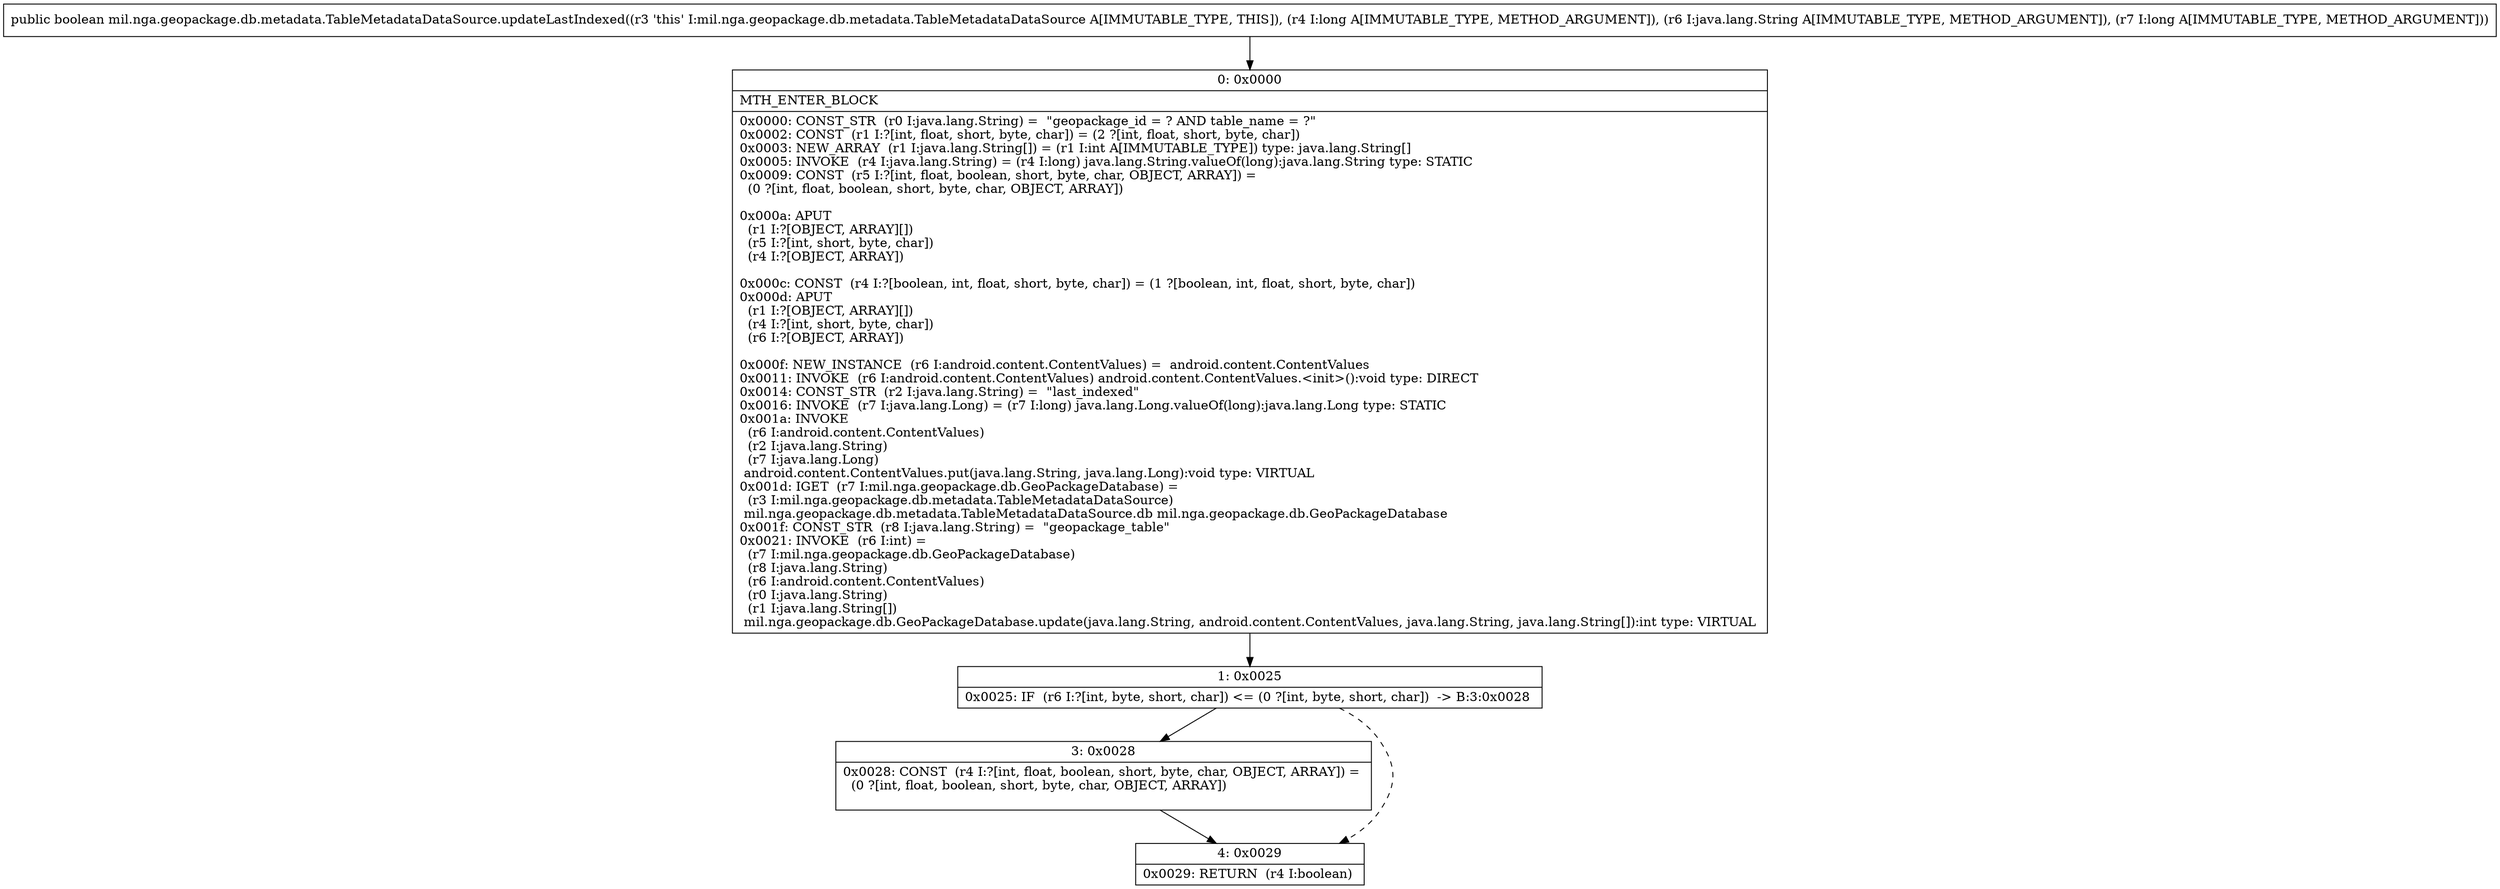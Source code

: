 digraph "CFG formil.nga.geopackage.db.metadata.TableMetadataDataSource.updateLastIndexed(JLjava\/lang\/String;J)Z" {
Node_0 [shape=record,label="{0\:\ 0x0000|MTH_ENTER_BLOCK\l|0x0000: CONST_STR  (r0 I:java.lang.String) =  \"geopackage_id = ? AND table_name = ?\" \l0x0002: CONST  (r1 I:?[int, float, short, byte, char]) = (2 ?[int, float, short, byte, char]) \l0x0003: NEW_ARRAY  (r1 I:java.lang.String[]) = (r1 I:int A[IMMUTABLE_TYPE]) type: java.lang.String[] \l0x0005: INVOKE  (r4 I:java.lang.String) = (r4 I:long) java.lang.String.valueOf(long):java.lang.String type: STATIC \l0x0009: CONST  (r5 I:?[int, float, boolean, short, byte, char, OBJECT, ARRAY]) = \l  (0 ?[int, float, boolean, short, byte, char, OBJECT, ARRAY])\l \l0x000a: APUT  \l  (r1 I:?[OBJECT, ARRAY][])\l  (r5 I:?[int, short, byte, char])\l  (r4 I:?[OBJECT, ARRAY])\l \l0x000c: CONST  (r4 I:?[boolean, int, float, short, byte, char]) = (1 ?[boolean, int, float, short, byte, char]) \l0x000d: APUT  \l  (r1 I:?[OBJECT, ARRAY][])\l  (r4 I:?[int, short, byte, char])\l  (r6 I:?[OBJECT, ARRAY])\l \l0x000f: NEW_INSTANCE  (r6 I:android.content.ContentValues) =  android.content.ContentValues \l0x0011: INVOKE  (r6 I:android.content.ContentValues) android.content.ContentValues.\<init\>():void type: DIRECT \l0x0014: CONST_STR  (r2 I:java.lang.String) =  \"last_indexed\" \l0x0016: INVOKE  (r7 I:java.lang.Long) = (r7 I:long) java.lang.Long.valueOf(long):java.lang.Long type: STATIC \l0x001a: INVOKE  \l  (r6 I:android.content.ContentValues)\l  (r2 I:java.lang.String)\l  (r7 I:java.lang.Long)\l android.content.ContentValues.put(java.lang.String, java.lang.Long):void type: VIRTUAL \l0x001d: IGET  (r7 I:mil.nga.geopackage.db.GeoPackageDatabase) = \l  (r3 I:mil.nga.geopackage.db.metadata.TableMetadataDataSource)\l mil.nga.geopackage.db.metadata.TableMetadataDataSource.db mil.nga.geopackage.db.GeoPackageDatabase \l0x001f: CONST_STR  (r8 I:java.lang.String) =  \"geopackage_table\" \l0x0021: INVOKE  (r6 I:int) = \l  (r7 I:mil.nga.geopackage.db.GeoPackageDatabase)\l  (r8 I:java.lang.String)\l  (r6 I:android.content.ContentValues)\l  (r0 I:java.lang.String)\l  (r1 I:java.lang.String[])\l mil.nga.geopackage.db.GeoPackageDatabase.update(java.lang.String, android.content.ContentValues, java.lang.String, java.lang.String[]):int type: VIRTUAL \l}"];
Node_1 [shape=record,label="{1\:\ 0x0025|0x0025: IF  (r6 I:?[int, byte, short, char]) \<= (0 ?[int, byte, short, char])  \-\> B:3:0x0028 \l}"];
Node_3 [shape=record,label="{3\:\ 0x0028|0x0028: CONST  (r4 I:?[int, float, boolean, short, byte, char, OBJECT, ARRAY]) = \l  (0 ?[int, float, boolean, short, byte, char, OBJECT, ARRAY])\l \l}"];
Node_4 [shape=record,label="{4\:\ 0x0029|0x0029: RETURN  (r4 I:boolean) \l}"];
MethodNode[shape=record,label="{public boolean mil.nga.geopackage.db.metadata.TableMetadataDataSource.updateLastIndexed((r3 'this' I:mil.nga.geopackage.db.metadata.TableMetadataDataSource A[IMMUTABLE_TYPE, THIS]), (r4 I:long A[IMMUTABLE_TYPE, METHOD_ARGUMENT]), (r6 I:java.lang.String A[IMMUTABLE_TYPE, METHOD_ARGUMENT]), (r7 I:long A[IMMUTABLE_TYPE, METHOD_ARGUMENT])) }"];
MethodNode -> Node_0;
Node_0 -> Node_1;
Node_1 -> Node_3;
Node_1 -> Node_4[style=dashed];
Node_3 -> Node_4;
}

